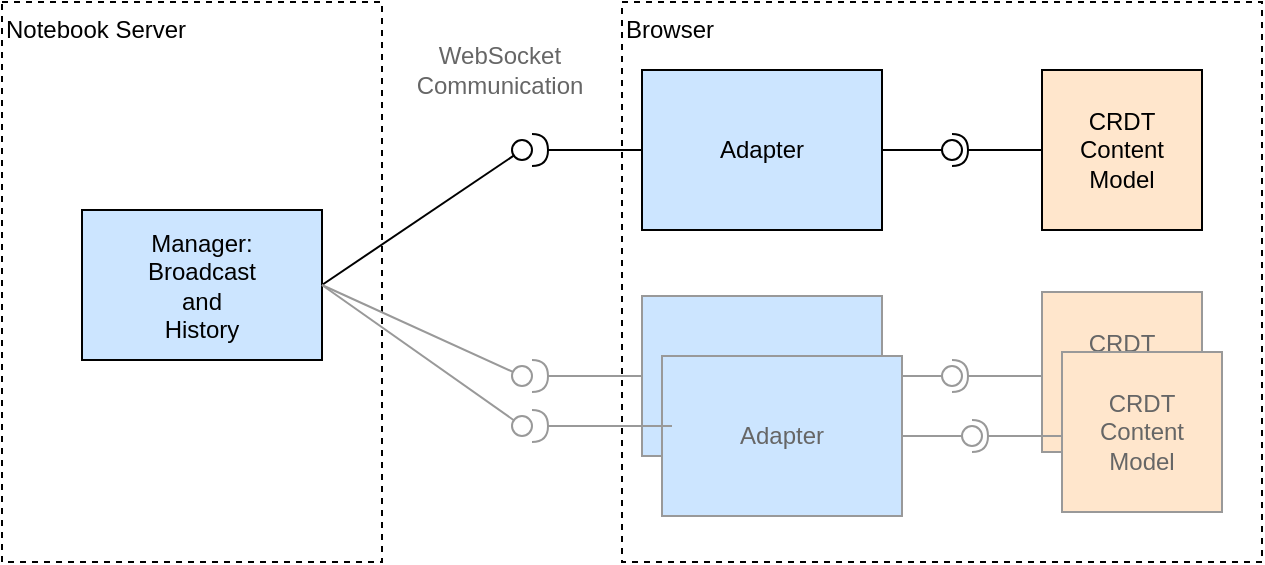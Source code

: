 <mxGraphModel dx="1841" dy="1142" grid="1" gridSize="10" guides="1" tooltips="1" connect="1" arrows="1" fold="1" page="1" pageScale="1" pageWidth="850" pageHeight="1100" background="#ffffff"><root><mxCell id="0"/><mxCell id="1" parent="0"/><mxCell id="11" value="&lt;div&gt;Browser&lt;/div&gt;" style="rounded=0;whiteSpace=wrap;html=1;dashed=1;align=left;verticalAlign=top;" parent="1" vertex="1"><mxGeometry x="390" y="180" width="320" height="280" as="geometry"/></mxCell><mxCell id="10" value="&lt;div&gt;Notebook Server&lt;br&gt;&lt;/div&gt;" style="rounded=0;whiteSpace=wrap;html=1;dashed=1;align=left;verticalAlign=top;" parent="1" vertex="1"><mxGeometry x="80" y="180" width="190" height="280" as="geometry"/></mxCell><mxCell id="2" value="&lt;div&gt;CRDT&lt;/div&gt;&lt;div&gt;Content&lt;/div&gt;&lt;div&gt;Model&lt;/div&gt;" style="whiteSpace=wrap;html=1;aspect=fixed;fillColor=#FFE6CC;" parent="1" vertex="1"><mxGeometry x="600" y="214" width="80" height="80" as="geometry"/></mxCell><mxCell id="3" value="" style="shape=requires;direction=north;html=1;" parent="1" vertex="1"><mxGeometry x="550" y="244" width="50" height="20" as="geometry"/></mxCell><mxCell id="5" value="" style="shape=lollipop;direction=south;html=1;" parent="1" vertex="1"><mxGeometry x="520" y="249" width="40" height="10" as="geometry"/></mxCell><mxCell id="7" value="&lt;div&gt;Adapter&lt;/div&gt;" style="rounded=0;whiteSpace=wrap;html=1;fillColor=#CCE5FF;" parent="1" vertex="1"><mxGeometry x="400" y="214" width="120" height="80" as="geometry"/></mxCell><mxCell id="12" value="&lt;div&gt;Manager:&lt;br&gt;&lt;/div&gt;&lt;div&gt;Broadcast&lt;/div&gt;&lt;div&gt;and&lt;/div&gt;&lt;div&gt;History&lt;/div&gt;" style="rounded=0;whiteSpace=wrap;html=1;align=center;fillColor=#CCE5FF;" parent="1" vertex="1"><mxGeometry x="120" y="284" width="120" height="75" as="geometry"/></mxCell><mxCell id="16" value="" style="endArrow=oval;html=1;endFill=0;endSize=10;exitX=1;exitY=0.5;" parent="1" source="12" edge="1"><mxGeometry width="50" height="50" relative="1" as="geometry"><mxPoint x="50" y="810" as="sourcePoint"/><mxPoint x="340" y="254" as="targetPoint"/></mxGeometry></mxCell><mxCell id="18" value="" style="shape=requires;direction=north;html=1;" parent="1" vertex="1"><mxGeometry x="340" y="244" width="60" height="20" as="geometry"/></mxCell><mxCell id="19" value="&lt;div&gt;CRDT&lt;/div&gt;&lt;div&gt;Content&lt;/div&gt;&lt;div&gt;Model&lt;/div&gt;" style="whiteSpace=wrap;html=1;aspect=fixed;strokeColor=#999999;fontColor=#666666;fillColor=#FFE6CC;" parent="1" vertex="1"><mxGeometry x="600" y="325" width="80" height="80" as="geometry"/></mxCell><mxCell id="20" value="" style="shape=requires;direction=north;html=1;strokeColor=#999999;fontColor=#666666;" parent="1" vertex="1"><mxGeometry x="550" y="357" width="50" height="20" as="geometry"/></mxCell><mxCell id="21" value="" style="shape=lollipop;direction=south;html=1;strokeColor=#999999;fontColor=#666666;" parent="1" vertex="1"><mxGeometry x="520" y="362" width="40" height="10" as="geometry"/></mxCell><mxCell id="22" value="&lt;div&gt;Adapter&lt;/div&gt;" style="rounded=0;whiteSpace=wrap;html=1;strokeColor=#999999;fontColor=#666666;fillColor=#CCE5FF;" parent="1" vertex="1"><mxGeometry x="400" y="327" width="120" height="80" as="geometry"/></mxCell><mxCell id="23" value="&lt;div&gt;CRDT&lt;/div&gt;&lt;div&gt;Content&lt;/div&gt;&lt;div&gt;Model&lt;/div&gt;" style="whiteSpace=wrap;html=1;aspect=fixed;strokeColor=#999999;fontColor=#666666;fillColor=#FFE6CC;" parent="1" vertex="1"><mxGeometry x="610" y="355" width="80" height="80" as="geometry"/></mxCell><mxCell id="24" value="" style="shape=requires;direction=north;html=1;strokeColor=#999999;fontColor=#666666;" parent="1" vertex="1"><mxGeometry x="560" y="387" width="50" height="20" as="geometry"/></mxCell><mxCell id="25" value="" style="shape=lollipop;direction=south;html=1;strokeColor=#999999;fontColor=#666666;" parent="1" vertex="1"><mxGeometry x="530" y="392" width="40" height="10" as="geometry"/></mxCell><mxCell id="26" value="&lt;div&gt;Adapter&lt;/div&gt;" style="rounded=0;whiteSpace=wrap;html=1;strokeColor=#999999;fontColor=#666666;fillColor=#CCE5FF;" parent="1" vertex="1"><mxGeometry x="410" y="357" width="120" height="80" as="geometry"/></mxCell><mxCell id="27" value="" style="shape=requires;direction=north;html=1;strokeColor=#999999;fontColor=#666666;" parent="1" vertex="1"><mxGeometry x="340" y="382" width="75" height="20" as="geometry"/></mxCell><mxCell id="28" value="" style="shape=requires;direction=north;html=1;strokeColor=#999999;fontColor=#666666;" parent="1" vertex="1"><mxGeometry x="340" y="357" width="60" height="20" as="geometry"/></mxCell><mxCell id="29" value="" style="endArrow=oval;html=1;endFill=0;endSize=10;strokeColor=#999999;fontColor=#666666;exitX=1;exitY=0.5;" parent="1" source="12" edge="1"><mxGeometry width="50" height="50" relative="1" as="geometry"><mxPoint x="340" y="310" as="sourcePoint"/><mxPoint x="340" y="367" as="targetPoint"/></mxGeometry></mxCell><mxCell id="30" value="" style="endArrow=oval;html=1;endFill=0;endSize=10;strokeColor=#999999;fontColor=#666666;exitX=1;exitY=0.5;" parent="1" source="12" edge="1"><mxGeometry width="50" height="50" relative="1" as="geometry"><mxPoint x="310" y="370" as="sourcePoint"/><mxPoint x="340" y="392" as="targetPoint"/></mxGeometry></mxCell><mxCell id="33" value="&lt;div&gt;WebSocket&lt;/div&gt;&lt;div&gt;Communication&lt;/div&gt;" style="text;html=1;strokeColor=none;fillColor=none;align=center;verticalAlign=middle;whiteSpace=wrap;rounded=0;fontColor=#666666;" parent="1" vertex="1"><mxGeometry x="309" y="204" width="40" height="20" as="geometry"/></mxCell></root></mxGraphModel>